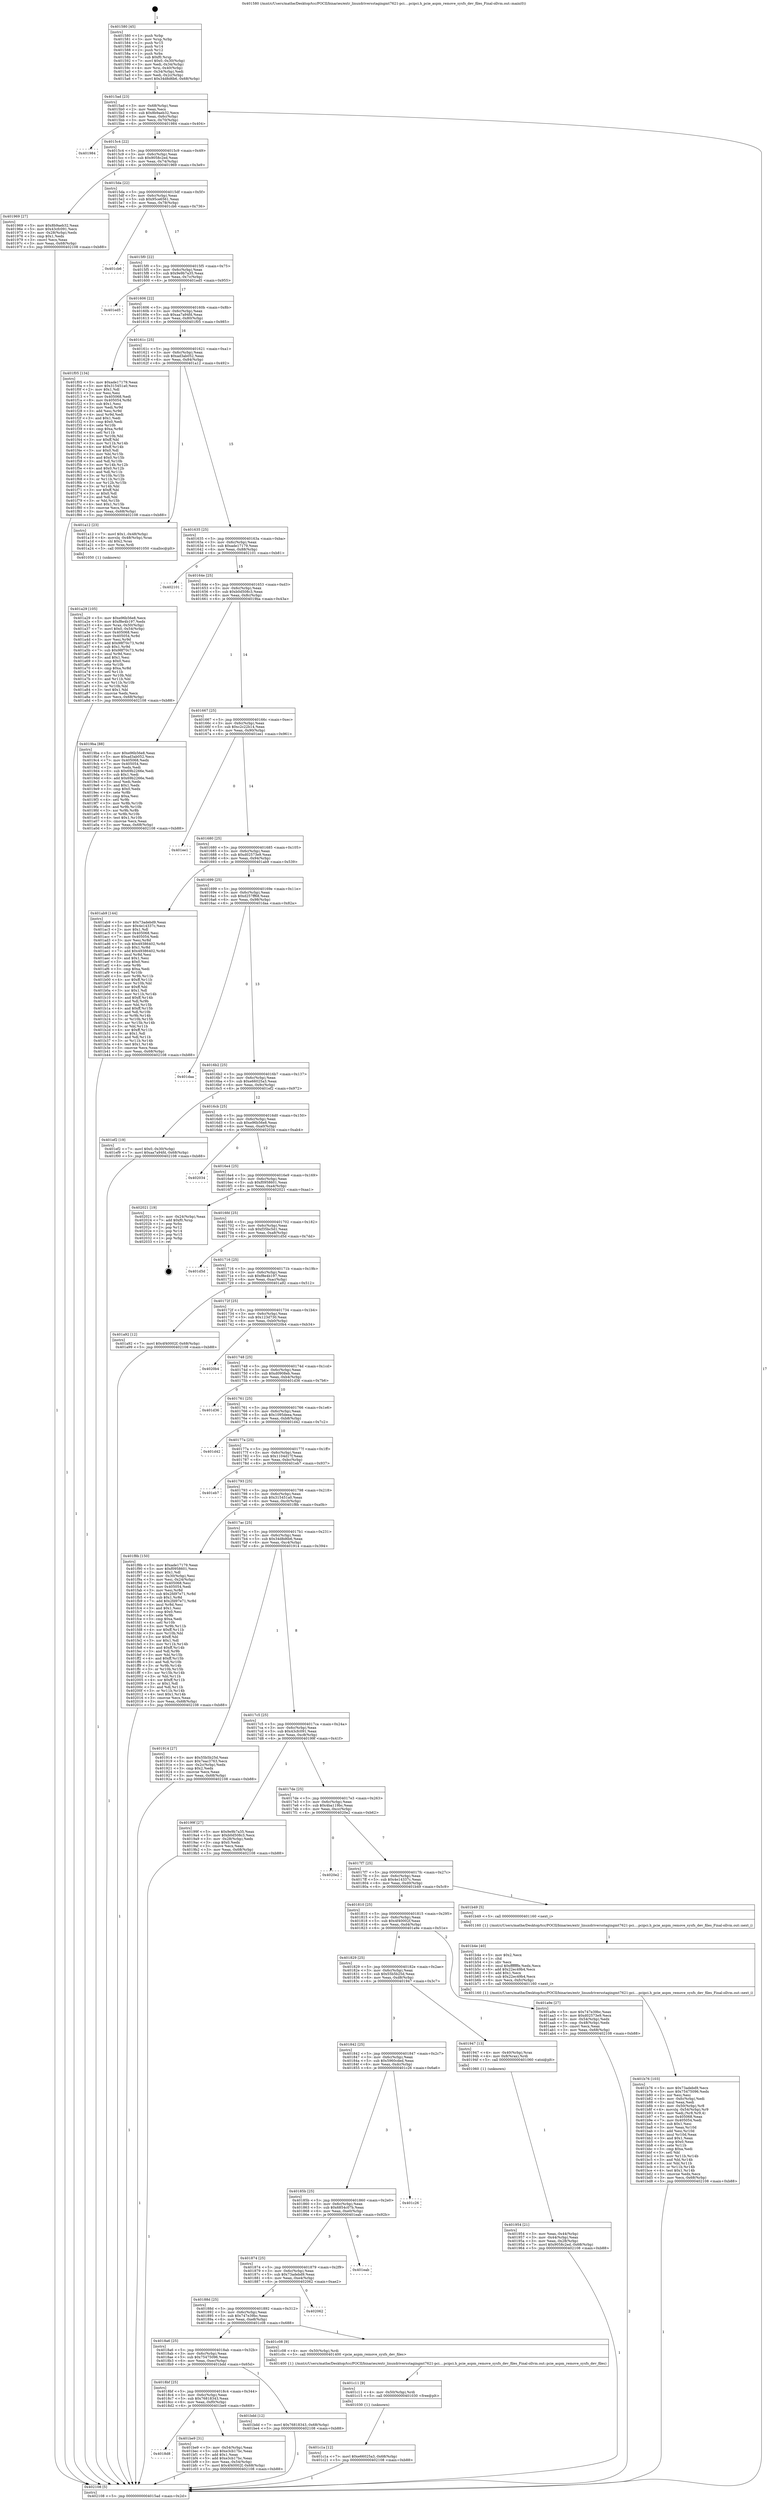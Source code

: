 digraph "0x401580" {
  label = "0x401580 (/mnt/c/Users/mathe/Desktop/tcc/POCII/binaries/extr_linuxdriversstagingmt7621-pci....pcipci.h_pcie_aspm_remove_sysfs_dev_files_Final-ollvm.out::main(0))"
  labelloc = "t"
  node[shape=record]

  Entry [label="",width=0.3,height=0.3,shape=circle,fillcolor=black,style=filled]
  "0x4015ad" [label="{
     0x4015ad [23]\l
     | [instrs]\l
     &nbsp;&nbsp;0x4015ad \<+3\>: mov -0x68(%rbp),%eax\l
     &nbsp;&nbsp;0x4015b0 \<+2\>: mov %eax,%ecx\l
     &nbsp;&nbsp;0x4015b2 \<+6\>: sub $0x8b9aeb32,%ecx\l
     &nbsp;&nbsp;0x4015b8 \<+3\>: mov %eax,-0x6c(%rbp)\l
     &nbsp;&nbsp;0x4015bb \<+3\>: mov %ecx,-0x70(%rbp)\l
     &nbsp;&nbsp;0x4015be \<+6\>: je 0000000000401984 \<main+0x404\>\l
  }"]
  "0x401984" [label="{
     0x401984\l
  }", style=dashed]
  "0x4015c4" [label="{
     0x4015c4 [22]\l
     | [instrs]\l
     &nbsp;&nbsp;0x4015c4 \<+5\>: jmp 00000000004015c9 \<main+0x49\>\l
     &nbsp;&nbsp;0x4015c9 \<+3\>: mov -0x6c(%rbp),%eax\l
     &nbsp;&nbsp;0x4015cc \<+5\>: sub $0x9058c2ed,%eax\l
     &nbsp;&nbsp;0x4015d1 \<+3\>: mov %eax,-0x74(%rbp)\l
     &nbsp;&nbsp;0x4015d4 \<+6\>: je 0000000000401969 \<main+0x3e9\>\l
  }"]
  Exit [label="",width=0.3,height=0.3,shape=circle,fillcolor=black,style=filled,peripheries=2]
  "0x401969" [label="{
     0x401969 [27]\l
     | [instrs]\l
     &nbsp;&nbsp;0x401969 \<+5\>: mov $0x8b9aeb32,%eax\l
     &nbsp;&nbsp;0x40196e \<+5\>: mov $0x43cfc091,%ecx\l
     &nbsp;&nbsp;0x401973 \<+3\>: mov -0x28(%rbp),%edx\l
     &nbsp;&nbsp;0x401976 \<+3\>: cmp $0x1,%edx\l
     &nbsp;&nbsp;0x401979 \<+3\>: cmovl %ecx,%eax\l
     &nbsp;&nbsp;0x40197c \<+3\>: mov %eax,-0x68(%rbp)\l
     &nbsp;&nbsp;0x40197f \<+5\>: jmp 0000000000402108 \<main+0xb88\>\l
  }"]
  "0x4015da" [label="{
     0x4015da [22]\l
     | [instrs]\l
     &nbsp;&nbsp;0x4015da \<+5\>: jmp 00000000004015df \<main+0x5f\>\l
     &nbsp;&nbsp;0x4015df \<+3\>: mov -0x6c(%rbp),%eax\l
     &nbsp;&nbsp;0x4015e2 \<+5\>: sub $0x95ce6561,%eax\l
     &nbsp;&nbsp;0x4015e7 \<+3\>: mov %eax,-0x78(%rbp)\l
     &nbsp;&nbsp;0x4015ea \<+6\>: je 0000000000401cb6 \<main+0x736\>\l
  }"]
  "0x401c1a" [label="{
     0x401c1a [12]\l
     | [instrs]\l
     &nbsp;&nbsp;0x401c1a \<+7\>: movl $0xe66025a3,-0x68(%rbp)\l
     &nbsp;&nbsp;0x401c21 \<+5\>: jmp 0000000000402108 \<main+0xb88\>\l
  }"]
  "0x401cb6" [label="{
     0x401cb6\l
  }", style=dashed]
  "0x4015f0" [label="{
     0x4015f0 [22]\l
     | [instrs]\l
     &nbsp;&nbsp;0x4015f0 \<+5\>: jmp 00000000004015f5 \<main+0x75\>\l
     &nbsp;&nbsp;0x4015f5 \<+3\>: mov -0x6c(%rbp),%eax\l
     &nbsp;&nbsp;0x4015f8 \<+5\>: sub $0x9e9b7a35,%eax\l
     &nbsp;&nbsp;0x4015fd \<+3\>: mov %eax,-0x7c(%rbp)\l
     &nbsp;&nbsp;0x401600 \<+6\>: je 0000000000401ed5 \<main+0x955\>\l
  }"]
  "0x401c11" [label="{
     0x401c11 [9]\l
     | [instrs]\l
     &nbsp;&nbsp;0x401c11 \<+4\>: mov -0x50(%rbp),%rdi\l
     &nbsp;&nbsp;0x401c15 \<+5\>: call 0000000000401030 \<free@plt\>\l
     | [calls]\l
     &nbsp;&nbsp;0x401030 \{1\} (unknown)\l
  }"]
  "0x401ed5" [label="{
     0x401ed5\l
  }", style=dashed]
  "0x401606" [label="{
     0x401606 [22]\l
     | [instrs]\l
     &nbsp;&nbsp;0x401606 \<+5\>: jmp 000000000040160b \<main+0x8b\>\l
     &nbsp;&nbsp;0x40160b \<+3\>: mov -0x6c(%rbp),%eax\l
     &nbsp;&nbsp;0x40160e \<+5\>: sub $0xaa7a94fd,%eax\l
     &nbsp;&nbsp;0x401613 \<+3\>: mov %eax,-0x80(%rbp)\l
     &nbsp;&nbsp;0x401616 \<+6\>: je 0000000000401f05 \<main+0x985\>\l
  }"]
  "0x4018d8" [label="{
     0x4018d8\l
  }", style=dashed]
  "0x401f05" [label="{
     0x401f05 [134]\l
     | [instrs]\l
     &nbsp;&nbsp;0x401f05 \<+5\>: mov $0xade17179,%eax\l
     &nbsp;&nbsp;0x401f0a \<+5\>: mov $0x315451a0,%ecx\l
     &nbsp;&nbsp;0x401f0f \<+2\>: mov $0x1,%dl\l
     &nbsp;&nbsp;0x401f11 \<+2\>: xor %esi,%esi\l
     &nbsp;&nbsp;0x401f13 \<+7\>: mov 0x405068,%edi\l
     &nbsp;&nbsp;0x401f1a \<+8\>: mov 0x405054,%r8d\l
     &nbsp;&nbsp;0x401f22 \<+3\>: sub $0x1,%esi\l
     &nbsp;&nbsp;0x401f25 \<+3\>: mov %edi,%r9d\l
     &nbsp;&nbsp;0x401f28 \<+3\>: add %esi,%r9d\l
     &nbsp;&nbsp;0x401f2b \<+4\>: imul %r9d,%edi\l
     &nbsp;&nbsp;0x401f2f \<+3\>: and $0x1,%edi\l
     &nbsp;&nbsp;0x401f32 \<+3\>: cmp $0x0,%edi\l
     &nbsp;&nbsp;0x401f35 \<+4\>: sete %r10b\l
     &nbsp;&nbsp;0x401f39 \<+4\>: cmp $0xa,%r8d\l
     &nbsp;&nbsp;0x401f3d \<+4\>: setl %r11b\l
     &nbsp;&nbsp;0x401f41 \<+3\>: mov %r10b,%bl\l
     &nbsp;&nbsp;0x401f44 \<+3\>: xor $0xff,%bl\l
     &nbsp;&nbsp;0x401f47 \<+3\>: mov %r11b,%r14b\l
     &nbsp;&nbsp;0x401f4a \<+4\>: xor $0xff,%r14b\l
     &nbsp;&nbsp;0x401f4e \<+3\>: xor $0x0,%dl\l
     &nbsp;&nbsp;0x401f51 \<+3\>: mov %bl,%r15b\l
     &nbsp;&nbsp;0x401f54 \<+4\>: and $0x0,%r15b\l
     &nbsp;&nbsp;0x401f58 \<+3\>: and %dl,%r10b\l
     &nbsp;&nbsp;0x401f5b \<+3\>: mov %r14b,%r12b\l
     &nbsp;&nbsp;0x401f5e \<+4\>: and $0x0,%r12b\l
     &nbsp;&nbsp;0x401f62 \<+3\>: and %dl,%r11b\l
     &nbsp;&nbsp;0x401f65 \<+3\>: or %r10b,%r15b\l
     &nbsp;&nbsp;0x401f68 \<+3\>: or %r11b,%r12b\l
     &nbsp;&nbsp;0x401f6b \<+3\>: xor %r12b,%r15b\l
     &nbsp;&nbsp;0x401f6e \<+3\>: or %r14b,%bl\l
     &nbsp;&nbsp;0x401f71 \<+3\>: xor $0xff,%bl\l
     &nbsp;&nbsp;0x401f74 \<+3\>: or $0x0,%dl\l
     &nbsp;&nbsp;0x401f77 \<+2\>: and %dl,%bl\l
     &nbsp;&nbsp;0x401f79 \<+3\>: or %bl,%r15b\l
     &nbsp;&nbsp;0x401f7c \<+4\>: test $0x1,%r15b\l
     &nbsp;&nbsp;0x401f80 \<+3\>: cmovne %ecx,%eax\l
     &nbsp;&nbsp;0x401f83 \<+3\>: mov %eax,-0x68(%rbp)\l
     &nbsp;&nbsp;0x401f86 \<+5\>: jmp 0000000000402108 \<main+0xb88\>\l
  }"]
  "0x40161c" [label="{
     0x40161c [25]\l
     | [instrs]\l
     &nbsp;&nbsp;0x40161c \<+5\>: jmp 0000000000401621 \<main+0xa1\>\l
     &nbsp;&nbsp;0x401621 \<+3\>: mov -0x6c(%rbp),%eax\l
     &nbsp;&nbsp;0x401624 \<+5\>: sub $0xad3ab052,%eax\l
     &nbsp;&nbsp;0x401629 \<+6\>: mov %eax,-0x84(%rbp)\l
     &nbsp;&nbsp;0x40162f \<+6\>: je 0000000000401a12 \<main+0x492\>\l
  }"]
  "0x401be9" [label="{
     0x401be9 [31]\l
     | [instrs]\l
     &nbsp;&nbsp;0x401be9 \<+3\>: mov -0x54(%rbp),%eax\l
     &nbsp;&nbsp;0x401bec \<+5\>: sub $0xe3cb17bc,%eax\l
     &nbsp;&nbsp;0x401bf1 \<+3\>: add $0x1,%eax\l
     &nbsp;&nbsp;0x401bf4 \<+5\>: add $0xe3cb17bc,%eax\l
     &nbsp;&nbsp;0x401bf9 \<+3\>: mov %eax,-0x54(%rbp)\l
     &nbsp;&nbsp;0x401bfc \<+7\>: movl $0x4f40002f,-0x68(%rbp)\l
     &nbsp;&nbsp;0x401c03 \<+5\>: jmp 0000000000402108 \<main+0xb88\>\l
  }"]
  "0x401a12" [label="{
     0x401a12 [23]\l
     | [instrs]\l
     &nbsp;&nbsp;0x401a12 \<+7\>: movl $0x1,-0x48(%rbp)\l
     &nbsp;&nbsp;0x401a19 \<+4\>: movslq -0x48(%rbp),%rax\l
     &nbsp;&nbsp;0x401a1d \<+4\>: shl $0x2,%rax\l
     &nbsp;&nbsp;0x401a21 \<+3\>: mov %rax,%rdi\l
     &nbsp;&nbsp;0x401a24 \<+5\>: call 0000000000401050 \<malloc@plt\>\l
     | [calls]\l
     &nbsp;&nbsp;0x401050 \{1\} (unknown)\l
  }"]
  "0x401635" [label="{
     0x401635 [25]\l
     | [instrs]\l
     &nbsp;&nbsp;0x401635 \<+5\>: jmp 000000000040163a \<main+0xba\>\l
     &nbsp;&nbsp;0x40163a \<+3\>: mov -0x6c(%rbp),%eax\l
     &nbsp;&nbsp;0x40163d \<+5\>: sub $0xade17179,%eax\l
     &nbsp;&nbsp;0x401642 \<+6\>: mov %eax,-0x88(%rbp)\l
     &nbsp;&nbsp;0x401648 \<+6\>: je 0000000000402101 \<main+0xb81\>\l
  }"]
  "0x4018bf" [label="{
     0x4018bf [25]\l
     | [instrs]\l
     &nbsp;&nbsp;0x4018bf \<+5\>: jmp 00000000004018c4 \<main+0x344\>\l
     &nbsp;&nbsp;0x4018c4 \<+3\>: mov -0x6c(%rbp),%eax\l
     &nbsp;&nbsp;0x4018c7 \<+5\>: sub $0x76818343,%eax\l
     &nbsp;&nbsp;0x4018cc \<+6\>: mov %eax,-0xf0(%rbp)\l
     &nbsp;&nbsp;0x4018d2 \<+6\>: je 0000000000401be9 \<main+0x669\>\l
  }"]
  "0x402101" [label="{
     0x402101\l
  }", style=dashed]
  "0x40164e" [label="{
     0x40164e [25]\l
     | [instrs]\l
     &nbsp;&nbsp;0x40164e \<+5\>: jmp 0000000000401653 \<main+0xd3\>\l
     &nbsp;&nbsp;0x401653 \<+3\>: mov -0x6c(%rbp),%eax\l
     &nbsp;&nbsp;0x401656 \<+5\>: sub $0xb0d508c3,%eax\l
     &nbsp;&nbsp;0x40165b \<+6\>: mov %eax,-0x8c(%rbp)\l
     &nbsp;&nbsp;0x401661 \<+6\>: je 00000000004019ba \<main+0x43a\>\l
  }"]
  "0x401bdd" [label="{
     0x401bdd [12]\l
     | [instrs]\l
     &nbsp;&nbsp;0x401bdd \<+7\>: movl $0x76818343,-0x68(%rbp)\l
     &nbsp;&nbsp;0x401be4 \<+5\>: jmp 0000000000402108 \<main+0xb88\>\l
  }"]
  "0x4019ba" [label="{
     0x4019ba [88]\l
     | [instrs]\l
     &nbsp;&nbsp;0x4019ba \<+5\>: mov $0xe96b56e8,%eax\l
     &nbsp;&nbsp;0x4019bf \<+5\>: mov $0xad3ab052,%ecx\l
     &nbsp;&nbsp;0x4019c4 \<+7\>: mov 0x405068,%edx\l
     &nbsp;&nbsp;0x4019cb \<+7\>: mov 0x405054,%esi\l
     &nbsp;&nbsp;0x4019d2 \<+2\>: mov %edx,%edi\l
     &nbsp;&nbsp;0x4019d4 \<+6\>: sub $0x69b2266e,%edi\l
     &nbsp;&nbsp;0x4019da \<+3\>: sub $0x1,%edi\l
     &nbsp;&nbsp;0x4019dd \<+6\>: add $0x69b2266e,%edi\l
     &nbsp;&nbsp;0x4019e3 \<+3\>: imul %edi,%edx\l
     &nbsp;&nbsp;0x4019e6 \<+3\>: and $0x1,%edx\l
     &nbsp;&nbsp;0x4019e9 \<+3\>: cmp $0x0,%edx\l
     &nbsp;&nbsp;0x4019ec \<+4\>: sete %r8b\l
     &nbsp;&nbsp;0x4019f0 \<+3\>: cmp $0xa,%esi\l
     &nbsp;&nbsp;0x4019f3 \<+4\>: setl %r9b\l
     &nbsp;&nbsp;0x4019f7 \<+3\>: mov %r8b,%r10b\l
     &nbsp;&nbsp;0x4019fa \<+3\>: and %r9b,%r10b\l
     &nbsp;&nbsp;0x4019fd \<+3\>: xor %r9b,%r8b\l
     &nbsp;&nbsp;0x401a00 \<+3\>: or %r8b,%r10b\l
     &nbsp;&nbsp;0x401a03 \<+4\>: test $0x1,%r10b\l
     &nbsp;&nbsp;0x401a07 \<+3\>: cmovne %ecx,%eax\l
     &nbsp;&nbsp;0x401a0a \<+3\>: mov %eax,-0x68(%rbp)\l
     &nbsp;&nbsp;0x401a0d \<+5\>: jmp 0000000000402108 \<main+0xb88\>\l
  }"]
  "0x401667" [label="{
     0x401667 [25]\l
     | [instrs]\l
     &nbsp;&nbsp;0x401667 \<+5\>: jmp 000000000040166c \<main+0xec\>\l
     &nbsp;&nbsp;0x40166c \<+3\>: mov -0x6c(%rbp),%eax\l
     &nbsp;&nbsp;0x40166f \<+5\>: sub $0xc2c22b14,%eax\l
     &nbsp;&nbsp;0x401674 \<+6\>: mov %eax,-0x90(%rbp)\l
     &nbsp;&nbsp;0x40167a \<+6\>: je 0000000000401ee1 \<main+0x961\>\l
  }"]
  "0x4018a6" [label="{
     0x4018a6 [25]\l
     | [instrs]\l
     &nbsp;&nbsp;0x4018a6 \<+5\>: jmp 00000000004018ab \<main+0x32b\>\l
     &nbsp;&nbsp;0x4018ab \<+3\>: mov -0x6c(%rbp),%eax\l
     &nbsp;&nbsp;0x4018ae \<+5\>: sub $0x75475096,%eax\l
     &nbsp;&nbsp;0x4018b3 \<+6\>: mov %eax,-0xec(%rbp)\l
     &nbsp;&nbsp;0x4018b9 \<+6\>: je 0000000000401bdd \<main+0x65d\>\l
  }"]
  "0x401ee1" [label="{
     0x401ee1\l
  }", style=dashed]
  "0x401680" [label="{
     0x401680 [25]\l
     | [instrs]\l
     &nbsp;&nbsp;0x401680 \<+5\>: jmp 0000000000401685 \<main+0x105\>\l
     &nbsp;&nbsp;0x401685 \<+3\>: mov -0x6c(%rbp),%eax\l
     &nbsp;&nbsp;0x401688 \<+5\>: sub $0xd02573e9,%eax\l
     &nbsp;&nbsp;0x40168d \<+6\>: mov %eax,-0x94(%rbp)\l
     &nbsp;&nbsp;0x401693 \<+6\>: je 0000000000401ab9 \<main+0x539\>\l
  }"]
  "0x401c08" [label="{
     0x401c08 [9]\l
     | [instrs]\l
     &nbsp;&nbsp;0x401c08 \<+4\>: mov -0x50(%rbp),%rdi\l
     &nbsp;&nbsp;0x401c0c \<+5\>: call 0000000000401400 \<pcie_aspm_remove_sysfs_dev_files\>\l
     | [calls]\l
     &nbsp;&nbsp;0x401400 \{1\} (/mnt/c/Users/mathe/Desktop/tcc/POCII/binaries/extr_linuxdriversstagingmt7621-pci....pcipci.h_pcie_aspm_remove_sysfs_dev_files_Final-ollvm.out::pcie_aspm_remove_sysfs_dev_files)\l
  }"]
  "0x401ab9" [label="{
     0x401ab9 [144]\l
     | [instrs]\l
     &nbsp;&nbsp;0x401ab9 \<+5\>: mov $0x73adebd9,%eax\l
     &nbsp;&nbsp;0x401abe \<+5\>: mov $0x4e14337c,%ecx\l
     &nbsp;&nbsp;0x401ac3 \<+2\>: mov $0x1,%dl\l
     &nbsp;&nbsp;0x401ac5 \<+7\>: mov 0x405068,%esi\l
     &nbsp;&nbsp;0x401acc \<+7\>: mov 0x405054,%edi\l
     &nbsp;&nbsp;0x401ad3 \<+3\>: mov %esi,%r8d\l
     &nbsp;&nbsp;0x401ad6 \<+7\>: sub $0x49386402,%r8d\l
     &nbsp;&nbsp;0x401add \<+4\>: sub $0x1,%r8d\l
     &nbsp;&nbsp;0x401ae1 \<+7\>: add $0x49386402,%r8d\l
     &nbsp;&nbsp;0x401ae8 \<+4\>: imul %r8d,%esi\l
     &nbsp;&nbsp;0x401aec \<+3\>: and $0x1,%esi\l
     &nbsp;&nbsp;0x401aef \<+3\>: cmp $0x0,%esi\l
     &nbsp;&nbsp;0x401af2 \<+4\>: sete %r9b\l
     &nbsp;&nbsp;0x401af6 \<+3\>: cmp $0xa,%edi\l
     &nbsp;&nbsp;0x401af9 \<+4\>: setl %r10b\l
     &nbsp;&nbsp;0x401afd \<+3\>: mov %r9b,%r11b\l
     &nbsp;&nbsp;0x401b00 \<+4\>: xor $0xff,%r11b\l
     &nbsp;&nbsp;0x401b04 \<+3\>: mov %r10b,%bl\l
     &nbsp;&nbsp;0x401b07 \<+3\>: xor $0xff,%bl\l
     &nbsp;&nbsp;0x401b0a \<+3\>: xor $0x1,%dl\l
     &nbsp;&nbsp;0x401b0d \<+3\>: mov %r11b,%r14b\l
     &nbsp;&nbsp;0x401b10 \<+4\>: and $0xff,%r14b\l
     &nbsp;&nbsp;0x401b14 \<+3\>: and %dl,%r9b\l
     &nbsp;&nbsp;0x401b17 \<+3\>: mov %bl,%r15b\l
     &nbsp;&nbsp;0x401b1a \<+4\>: and $0xff,%r15b\l
     &nbsp;&nbsp;0x401b1e \<+3\>: and %dl,%r10b\l
     &nbsp;&nbsp;0x401b21 \<+3\>: or %r9b,%r14b\l
     &nbsp;&nbsp;0x401b24 \<+3\>: or %r10b,%r15b\l
     &nbsp;&nbsp;0x401b27 \<+3\>: xor %r15b,%r14b\l
     &nbsp;&nbsp;0x401b2a \<+3\>: or %bl,%r11b\l
     &nbsp;&nbsp;0x401b2d \<+4\>: xor $0xff,%r11b\l
     &nbsp;&nbsp;0x401b31 \<+3\>: or $0x1,%dl\l
     &nbsp;&nbsp;0x401b34 \<+3\>: and %dl,%r11b\l
     &nbsp;&nbsp;0x401b37 \<+3\>: or %r11b,%r14b\l
     &nbsp;&nbsp;0x401b3a \<+4\>: test $0x1,%r14b\l
     &nbsp;&nbsp;0x401b3e \<+3\>: cmovne %ecx,%eax\l
     &nbsp;&nbsp;0x401b41 \<+3\>: mov %eax,-0x68(%rbp)\l
     &nbsp;&nbsp;0x401b44 \<+5\>: jmp 0000000000402108 \<main+0xb88\>\l
  }"]
  "0x401699" [label="{
     0x401699 [25]\l
     | [instrs]\l
     &nbsp;&nbsp;0x401699 \<+5\>: jmp 000000000040169e \<main+0x11e\>\l
     &nbsp;&nbsp;0x40169e \<+3\>: mov -0x6c(%rbp),%eax\l
     &nbsp;&nbsp;0x4016a1 \<+5\>: sub $0xd257ff68,%eax\l
     &nbsp;&nbsp;0x4016a6 \<+6\>: mov %eax,-0x98(%rbp)\l
     &nbsp;&nbsp;0x4016ac \<+6\>: je 0000000000401daa \<main+0x82a\>\l
  }"]
  "0x40188d" [label="{
     0x40188d [25]\l
     | [instrs]\l
     &nbsp;&nbsp;0x40188d \<+5\>: jmp 0000000000401892 \<main+0x312\>\l
     &nbsp;&nbsp;0x401892 \<+3\>: mov -0x6c(%rbp),%eax\l
     &nbsp;&nbsp;0x401895 \<+5\>: sub $0x747e39bc,%eax\l
     &nbsp;&nbsp;0x40189a \<+6\>: mov %eax,-0xe8(%rbp)\l
     &nbsp;&nbsp;0x4018a0 \<+6\>: je 0000000000401c08 \<main+0x688\>\l
  }"]
  "0x401daa" [label="{
     0x401daa\l
  }", style=dashed]
  "0x4016b2" [label="{
     0x4016b2 [25]\l
     | [instrs]\l
     &nbsp;&nbsp;0x4016b2 \<+5\>: jmp 00000000004016b7 \<main+0x137\>\l
     &nbsp;&nbsp;0x4016b7 \<+3\>: mov -0x6c(%rbp),%eax\l
     &nbsp;&nbsp;0x4016ba \<+5\>: sub $0xe66025a3,%eax\l
     &nbsp;&nbsp;0x4016bf \<+6\>: mov %eax,-0x9c(%rbp)\l
     &nbsp;&nbsp;0x4016c5 \<+6\>: je 0000000000401ef2 \<main+0x972\>\l
  }"]
  "0x402062" [label="{
     0x402062\l
  }", style=dashed]
  "0x401ef2" [label="{
     0x401ef2 [19]\l
     | [instrs]\l
     &nbsp;&nbsp;0x401ef2 \<+7\>: movl $0x0,-0x30(%rbp)\l
     &nbsp;&nbsp;0x401ef9 \<+7\>: movl $0xaa7a94fd,-0x68(%rbp)\l
     &nbsp;&nbsp;0x401f00 \<+5\>: jmp 0000000000402108 \<main+0xb88\>\l
  }"]
  "0x4016cb" [label="{
     0x4016cb [25]\l
     | [instrs]\l
     &nbsp;&nbsp;0x4016cb \<+5\>: jmp 00000000004016d0 \<main+0x150\>\l
     &nbsp;&nbsp;0x4016d0 \<+3\>: mov -0x6c(%rbp),%eax\l
     &nbsp;&nbsp;0x4016d3 \<+5\>: sub $0xe96b56e8,%eax\l
     &nbsp;&nbsp;0x4016d8 \<+6\>: mov %eax,-0xa0(%rbp)\l
     &nbsp;&nbsp;0x4016de \<+6\>: je 0000000000402034 \<main+0xab4\>\l
  }"]
  "0x401874" [label="{
     0x401874 [25]\l
     | [instrs]\l
     &nbsp;&nbsp;0x401874 \<+5\>: jmp 0000000000401879 \<main+0x2f9\>\l
     &nbsp;&nbsp;0x401879 \<+3\>: mov -0x6c(%rbp),%eax\l
     &nbsp;&nbsp;0x40187c \<+5\>: sub $0x73adebd9,%eax\l
     &nbsp;&nbsp;0x401881 \<+6\>: mov %eax,-0xe4(%rbp)\l
     &nbsp;&nbsp;0x401887 \<+6\>: je 0000000000402062 \<main+0xae2\>\l
  }"]
  "0x402034" [label="{
     0x402034\l
  }", style=dashed]
  "0x4016e4" [label="{
     0x4016e4 [25]\l
     | [instrs]\l
     &nbsp;&nbsp;0x4016e4 \<+5\>: jmp 00000000004016e9 \<main+0x169\>\l
     &nbsp;&nbsp;0x4016e9 \<+3\>: mov -0x6c(%rbp),%eax\l
     &nbsp;&nbsp;0x4016ec \<+5\>: sub $0xf0958601,%eax\l
     &nbsp;&nbsp;0x4016f1 \<+6\>: mov %eax,-0xa4(%rbp)\l
     &nbsp;&nbsp;0x4016f7 \<+6\>: je 0000000000402021 \<main+0xaa1\>\l
  }"]
  "0x401eab" [label="{
     0x401eab\l
  }", style=dashed]
  "0x402021" [label="{
     0x402021 [19]\l
     | [instrs]\l
     &nbsp;&nbsp;0x402021 \<+3\>: mov -0x24(%rbp),%eax\l
     &nbsp;&nbsp;0x402024 \<+7\>: add $0xf0,%rsp\l
     &nbsp;&nbsp;0x40202b \<+1\>: pop %rbx\l
     &nbsp;&nbsp;0x40202c \<+2\>: pop %r12\l
     &nbsp;&nbsp;0x40202e \<+2\>: pop %r14\l
     &nbsp;&nbsp;0x402030 \<+2\>: pop %r15\l
     &nbsp;&nbsp;0x402032 \<+1\>: pop %rbp\l
     &nbsp;&nbsp;0x402033 \<+1\>: ret\l
  }"]
  "0x4016fd" [label="{
     0x4016fd [25]\l
     | [instrs]\l
     &nbsp;&nbsp;0x4016fd \<+5\>: jmp 0000000000401702 \<main+0x182\>\l
     &nbsp;&nbsp;0x401702 \<+3\>: mov -0x6c(%rbp),%eax\l
     &nbsp;&nbsp;0x401705 \<+5\>: sub $0xf35bc5d1,%eax\l
     &nbsp;&nbsp;0x40170a \<+6\>: mov %eax,-0xa8(%rbp)\l
     &nbsp;&nbsp;0x401710 \<+6\>: je 0000000000401d5d \<main+0x7dd\>\l
  }"]
  "0x40185b" [label="{
     0x40185b [25]\l
     | [instrs]\l
     &nbsp;&nbsp;0x40185b \<+5\>: jmp 0000000000401860 \<main+0x2e0\>\l
     &nbsp;&nbsp;0x401860 \<+3\>: mov -0x6c(%rbp),%eax\l
     &nbsp;&nbsp;0x401863 \<+5\>: sub $0x6854c07b,%eax\l
     &nbsp;&nbsp;0x401868 \<+6\>: mov %eax,-0xe0(%rbp)\l
     &nbsp;&nbsp;0x40186e \<+6\>: je 0000000000401eab \<main+0x92b\>\l
  }"]
  "0x401d5d" [label="{
     0x401d5d\l
  }", style=dashed]
  "0x401716" [label="{
     0x401716 [25]\l
     | [instrs]\l
     &nbsp;&nbsp;0x401716 \<+5\>: jmp 000000000040171b \<main+0x19b\>\l
     &nbsp;&nbsp;0x40171b \<+3\>: mov -0x6c(%rbp),%eax\l
     &nbsp;&nbsp;0x40171e \<+5\>: sub $0xf8e4b197,%eax\l
     &nbsp;&nbsp;0x401723 \<+6\>: mov %eax,-0xac(%rbp)\l
     &nbsp;&nbsp;0x401729 \<+6\>: je 0000000000401a92 \<main+0x512\>\l
  }"]
  "0x401c26" [label="{
     0x401c26\l
  }", style=dashed]
  "0x401a92" [label="{
     0x401a92 [12]\l
     | [instrs]\l
     &nbsp;&nbsp;0x401a92 \<+7\>: movl $0x4f40002f,-0x68(%rbp)\l
     &nbsp;&nbsp;0x401a99 \<+5\>: jmp 0000000000402108 \<main+0xb88\>\l
  }"]
  "0x40172f" [label="{
     0x40172f [25]\l
     | [instrs]\l
     &nbsp;&nbsp;0x40172f \<+5\>: jmp 0000000000401734 \<main+0x1b4\>\l
     &nbsp;&nbsp;0x401734 \<+3\>: mov -0x6c(%rbp),%eax\l
     &nbsp;&nbsp;0x401737 \<+5\>: sub $0x123d730,%eax\l
     &nbsp;&nbsp;0x40173c \<+6\>: mov %eax,-0xb0(%rbp)\l
     &nbsp;&nbsp;0x401742 \<+6\>: je 00000000004020b4 \<main+0xb34\>\l
  }"]
  "0x401b76" [label="{
     0x401b76 [103]\l
     | [instrs]\l
     &nbsp;&nbsp;0x401b76 \<+5\>: mov $0x73adebd9,%ecx\l
     &nbsp;&nbsp;0x401b7b \<+5\>: mov $0x75475096,%edx\l
     &nbsp;&nbsp;0x401b80 \<+2\>: xor %esi,%esi\l
     &nbsp;&nbsp;0x401b82 \<+6\>: mov -0xfc(%rbp),%edi\l
     &nbsp;&nbsp;0x401b88 \<+3\>: imul %eax,%edi\l
     &nbsp;&nbsp;0x401b8b \<+4\>: mov -0x50(%rbp),%r8\l
     &nbsp;&nbsp;0x401b8f \<+4\>: movslq -0x54(%rbp),%r9\l
     &nbsp;&nbsp;0x401b93 \<+4\>: mov %edi,(%r8,%r9,4)\l
     &nbsp;&nbsp;0x401b97 \<+7\>: mov 0x405068,%eax\l
     &nbsp;&nbsp;0x401b9e \<+7\>: mov 0x405054,%edi\l
     &nbsp;&nbsp;0x401ba5 \<+3\>: sub $0x1,%esi\l
     &nbsp;&nbsp;0x401ba8 \<+3\>: mov %eax,%r10d\l
     &nbsp;&nbsp;0x401bab \<+3\>: add %esi,%r10d\l
     &nbsp;&nbsp;0x401bae \<+4\>: imul %r10d,%eax\l
     &nbsp;&nbsp;0x401bb2 \<+3\>: and $0x1,%eax\l
     &nbsp;&nbsp;0x401bb5 \<+3\>: cmp $0x0,%eax\l
     &nbsp;&nbsp;0x401bb8 \<+4\>: sete %r11b\l
     &nbsp;&nbsp;0x401bbc \<+3\>: cmp $0xa,%edi\l
     &nbsp;&nbsp;0x401bbf \<+3\>: setl %bl\l
     &nbsp;&nbsp;0x401bc2 \<+3\>: mov %r11b,%r14b\l
     &nbsp;&nbsp;0x401bc5 \<+3\>: and %bl,%r14b\l
     &nbsp;&nbsp;0x401bc8 \<+3\>: xor %bl,%r11b\l
     &nbsp;&nbsp;0x401bcb \<+3\>: or %r11b,%r14b\l
     &nbsp;&nbsp;0x401bce \<+4\>: test $0x1,%r14b\l
     &nbsp;&nbsp;0x401bd2 \<+3\>: cmovne %edx,%ecx\l
     &nbsp;&nbsp;0x401bd5 \<+3\>: mov %ecx,-0x68(%rbp)\l
     &nbsp;&nbsp;0x401bd8 \<+5\>: jmp 0000000000402108 \<main+0xb88\>\l
  }"]
  "0x4020b4" [label="{
     0x4020b4\l
  }", style=dashed]
  "0x401748" [label="{
     0x401748 [25]\l
     | [instrs]\l
     &nbsp;&nbsp;0x401748 \<+5\>: jmp 000000000040174d \<main+0x1cd\>\l
     &nbsp;&nbsp;0x40174d \<+3\>: mov -0x6c(%rbp),%eax\l
     &nbsp;&nbsp;0x401750 \<+5\>: sub $0xd0908eb,%eax\l
     &nbsp;&nbsp;0x401755 \<+6\>: mov %eax,-0xb4(%rbp)\l
     &nbsp;&nbsp;0x40175b \<+6\>: je 0000000000401d36 \<main+0x7b6\>\l
  }"]
  "0x401b4e" [label="{
     0x401b4e [40]\l
     | [instrs]\l
     &nbsp;&nbsp;0x401b4e \<+5\>: mov $0x2,%ecx\l
     &nbsp;&nbsp;0x401b53 \<+1\>: cltd\l
     &nbsp;&nbsp;0x401b54 \<+2\>: idiv %ecx\l
     &nbsp;&nbsp;0x401b56 \<+6\>: imul $0xfffffffe,%edx,%ecx\l
     &nbsp;&nbsp;0x401b5c \<+6\>: add $0x22ec49b4,%ecx\l
     &nbsp;&nbsp;0x401b62 \<+3\>: add $0x1,%ecx\l
     &nbsp;&nbsp;0x401b65 \<+6\>: sub $0x22ec49b4,%ecx\l
     &nbsp;&nbsp;0x401b6b \<+6\>: mov %ecx,-0xfc(%rbp)\l
     &nbsp;&nbsp;0x401b71 \<+5\>: call 0000000000401160 \<next_i\>\l
     | [calls]\l
     &nbsp;&nbsp;0x401160 \{1\} (/mnt/c/Users/mathe/Desktop/tcc/POCII/binaries/extr_linuxdriversstagingmt7621-pci....pcipci.h_pcie_aspm_remove_sysfs_dev_files_Final-ollvm.out::next_i)\l
  }"]
  "0x401d36" [label="{
     0x401d36\l
  }", style=dashed]
  "0x401761" [label="{
     0x401761 [25]\l
     | [instrs]\l
     &nbsp;&nbsp;0x401761 \<+5\>: jmp 0000000000401766 \<main+0x1e6\>\l
     &nbsp;&nbsp;0x401766 \<+3\>: mov -0x6c(%rbp),%eax\l
     &nbsp;&nbsp;0x401769 \<+5\>: sub $0x1095deea,%eax\l
     &nbsp;&nbsp;0x40176e \<+6\>: mov %eax,-0xb8(%rbp)\l
     &nbsp;&nbsp;0x401774 \<+6\>: je 0000000000401d42 \<main+0x7c2\>\l
  }"]
  "0x401a29" [label="{
     0x401a29 [105]\l
     | [instrs]\l
     &nbsp;&nbsp;0x401a29 \<+5\>: mov $0xe96b56e8,%ecx\l
     &nbsp;&nbsp;0x401a2e \<+5\>: mov $0xf8e4b197,%edx\l
     &nbsp;&nbsp;0x401a33 \<+4\>: mov %rax,-0x50(%rbp)\l
     &nbsp;&nbsp;0x401a37 \<+7\>: movl $0x0,-0x54(%rbp)\l
     &nbsp;&nbsp;0x401a3e \<+7\>: mov 0x405068,%esi\l
     &nbsp;&nbsp;0x401a45 \<+8\>: mov 0x405054,%r8d\l
     &nbsp;&nbsp;0x401a4d \<+3\>: mov %esi,%r9d\l
     &nbsp;&nbsp;0x401a50 \<+7\>: add $0x98f70c73,%r9d\l
     &nbsp;&nbsp;0x401a57 \<+4\>: sub $0x1,%r9d\l
     &nbsp;&nbsp;0x401a5b \<+7\>: sub $0x98f70c73,%r9d\l
     &nbsp;&nbsp;0x401a62 \<+4\>: imul %r9d,%esi\l
     &nbsp;&nbsp;0x401a66 \<+3\>: and $0x1,%esi\l
     &nbsp;&nbsp;0x401a69 \<+3\>: cmp $0x0,%esi\l
     &nbsp;&nbsp;0x401a6c \<+4\>: sete %r10b\l
     &nbsp;&nbsp;0x401a70 \<+4\>: cmp $0xa,%r8d\l
     &nbsp;&nbsp;0x401a74 \<+4\>: setl %r11b\l
     &nbsp;&nbsp;0x401a78 \<+3\>: mov %r10b,%bl\l
     &nbsp;&nbsp;0x401a7b \<+3\>: and %r11b,%bl\l
     &nbsp;&nbsp;0x401a7e \<+3\>: xor %r11b,%r10b\l
     &nbsp;&nbsp;0x401a81 \<+3\>: or %r10b,%bl\l
     &nbsp;&nbsp;0x401a84 \<+3\>: test $0x1,%bl\l
     &nbsp;&nbsp;0x401a87 \<+3\>: cmovne %edx,%ecx\l
     &nbsp;&nbsp;0x401a8a \<+3\>: mov %ecx,-0x68(%rbp)\l
     &nbsp;&nbsp;0x401a8d \<+5\>: jmp 0000000000402108 \<main+0xb88\>\l
  }"]
  "0x401d42" [label="{
     0x401d42\l
  }", style=dashed]
  "0x40177a" [label="{
     0x40177a [25]\l
     | [instrs]\l
     &nbsp;&nbsp;0x40177a \<+5\>: jmp 000000000040177f \<main+0x1ff\>\l
     &nbsp;&nbsp;0x40177f \<+3\>: mov -0x6c(%rbp),%eax\l
     &nbsp;&nbsp;0x401782 \<+5\>: sub $0x1104d17f,%eax\l
     &nbsp;&nbsp;0x401787 \<+6\>: mov %eax,-0xbc(%rbp)\l
     &nbsp;&nbsp;0x40178d \<+6\>: je 0000000000401eb7 \<main+0x937\>\l
  }"]
  "0x401954" [label="{
     0x401954 [21]\l
     | [instrs]\l
     &nbsp;&nbsp;0x401954 \<+3\>: mov %eax,-0x44(%rbp)\l
     &nbsp;&nbsp;0x401957 \<+3\>: mov -0x44(%rbp),%eax\l
     &nbsp;&nbsp;0x40195a \<+3\>: mov %eax,-0x28(%rbp)\l
     &nbsp;&nbsp;0x40195d \<+7\>: movl $0x9058c2ed,-0x68(%rbp)\l
     &nbsp;&nbsp;0x401964 \<+5\>: jmp 0000000000402108 \<main+0xb88\>\l
  }"]
  "0x401eb7" [label="{
     0x401eb7\l
  }", style=dashed]
  "0x401793" [label="{
     0x401793 [25]\l
     | [instrs]\l
     &nbsp;&nbsp;0x401793 \<+5\>: jmp 0000000000401798 \<main+0x218\>\l
     &nbsp;&nbsp;0x401798 \<+3\>: mov -0x6c(%rbp),%eax\l
     &nbsp;&nbsp;0x40179b \<+5\>: sub $0x315451a0,%eax\l
     &nbsp;&nbsp;0x4017a0 \<+6\>: mov %eax,-0xc0(%rbp)\l
     &nbsp;&nbsp;0x4017a6 \<+6\>: je 0000000000401f8b \<main+0xa0b\>\l
  }"]
  "0x401842" [label="{
     0x401842 [25]\l
     | [instrs]\l
     &nbsp;&nbsp;0x401842 \<+5\>: jmp 0000000000401847 \<main+0x2c7\>\l
     &nbsp;&nbsp;0x401847 \<+3\>: mov -0x6c(%rbp),%eax\l
     &nbsp;&nbsp;0x40184a \<+5\>: sub $0x5960cded,%eax\l
     &nbsp;&nbsp;0x40184f \<+6\>: mov %eax,-0xdc(%rbp)\l
     &nbsp;&nbsp;0x401855 \<+6\>: je 0000000000401c26 \<main+0x6a6\>\l
  }"]
  "0x401f8b" [label="{
     0x401f8b [150]\l
     | [instrs]\l
     &nbsp;&nbsp;0x401f8b \<+5\>: mov $0xade17179,%eax\l
     &nbsp;&nbsp;0x401f90 \<+5\>: mov $0xf0958601,%ecx\l
     &nbsp;&nbsp;0x401f95 \<+2\>: mov $0x1,%dl\l
     &nbsp;&nbsp;0x401f97 \<+3\>: mov -0x30(%rbp),%esi\l
     &nbsp;&nbsp;0x401f9a \<+3\>: mov %esi,-0x24(%rbp)\l
     &nbsp;&nbsp;0x401f9d \<+7\>: mov 0x405068,%esi\l
     &nbsp;&nbsp;0x401fa4 \<+7\>: mov 0x405054,%edi\l
     &nbsp;&nbsp;0x401fab \<+3\>: mov %esi,%r8d\l
     &nbsp;&nbsp;0x401fae \<+7\>: sub $0x2fd97e71,%r8d\l
     &nbsp;&nbsp;0x401fb5 \<+4\>: sub $0x1,%r8d\l
     &nbsp;&nbsp;0x401fb9 \<+7\>: add $0x2fd97e71,%r8d\l
     &nbsp;&nbsp;0x401fc0 \<+4\>: imul %r8d,%esi\l
     &nbsp;&nbsp;0x401fc4 \<+3\>: and $0x1,%esi\l
     &nbsp;&nbsp;0x401fc7 \<+3\>: cmp $0x0,%esi\l
     &nbsp;&nbsp;0x401fca \<+4\>: sete %r9b\l
     &nbsp;&nbsp;0x401fce \<+3\>: cmp $0xa,%edi\l
     &nbsp;&nbsp;0x401fd1 \<+4\>: setl %r10b\l
     &nbsp;&nbsp;0x401fd5 \<+3\>: mov %r9b,%r11b\l
     &nbsp;&nbsp;0x401fd8 \<+4\>: xor $0xff,%r11b\l
     &nbsp;&nbsp;0x401fdc \<+3\>: mov %r10b,%bl\l
     &nbsp;&nbsp;0x401fdf \<+3\>: xor $0xff,%bl\l
     &nbsp;&nbsp;0x401fe2 \<+3\>: xor $0x1,%dl\l
     &nbsp;&nbsp;0x401fe5 \<+3\>: mov %r11b,%r14b\l
     &nbsp;&nbsp;0x401fe8 \<+4\>: and $0xff,%r14b\l
     &nbsp;&nbsp;0x401fec \<+3\>: and %dl,%r9b\l
     &nbsp;&nbsp;0x401fef \<+3\>: mov %bl,%r15b\l
     &nbsp;&nbsp;0x401ff2 \<+4\>: and $0xff,%r15b\l
     &nbsp;&nbsp;0x401ff6 \<+3\>: and %dl,%r10b\l
     &nbsp;&nbsp;0x401ff9 \<+3\>: or %r9b,%r14b\l
     &nbsp;&nbsp;0x401ffc \<+3\>: or %r10b,%r15b\l
     &nbsp;&nbsp;0x401fff \<+3\>: xor %r15b,%r14b\l
     &nbsp;&nbsp;0x402002 \<+3\>: or %bl,%r11b\l
     &nbsp;&nbsp;0x402005 \<+4\>: xor $0xff,%r11b\l
     &nbsp;&nbsp;0x402009 \<+3\>: or $0x1,%dl\l
     &nbsp;&nbsp;0x40200c \<+3\>: and %dl,%r11b\l
     &nbsp;&nbsp;0x40200f \<+3\>: or %r11b,%r14b\l
     &nbsp;&nbsp;0x402012 \<+4\>: test $0x1,%r14b\l
     &nbsp;&nbsp;0x402016 \<+3\>: cmovne %ecx,%eax\l
     &nbsp;&nbsp;0x402019 \<+3\>: mov %eax,-0x68(%rbp)\l
     &nbsp;&nbsp;0x40201c \<+5\>: jmp 0000000000402108 \<main+0xb88\>\l
  }"]
  "0x4017ac" [label="{
     0x4017ac [25]\l
     | [instrs]\l
     &nbsp;&nbsp;0x4017ac \<+5\>: jmp 00000000004017b1 \<main+0x231\>\l
     &nbsp;&nbsp;0x4017b1 \<+3\>: mov -0x6c(%rbp),%eax\l
     &nbsp;&nbsp;0x4017b4 \<+5\>: sub $0x34d8d6b6,%eax\l
     &nbsp;&nbsp;0x4017b9 \<+6\>: mov %eax,-0xc4(%rbp)\l
     &nbsp;&nbsp;0x4017bf \<+6\>: je 0000000000401914 \<main+0x394\>\l
  }"]
  "0x401947" [label="{
     0x401947 [13]\l
     | [instrs]\l
     &nbsp;&nbsp;0x401947 \<+4\>: mov -0x40(%rbp),%rax\l
     &nbsp;&nbsp;0x40194b \<+4\>: mov 0x8(%rax),%rdi\l
     &nbsp;&nbsp;0x40194f \<+5\>: call 0000000000401060 \<atoi@plt\>\l
     | [calls]\l
     &nbsp;&nbsp;0x401060 \{1\} (unknown)\l
  }"]
  "0x401914" [label="{
     0x401914 [27]\l
     | [instrs]\l
     &nbsp;&nbsp;0x401914 \<+5\>: mov $0x55b5b25d,%eax\l
     &nbsp;&nbsp;0x401919 \<+5\>: mov $0x7eac3763,%ecx\l
     &nbsp;&nbsp;0x40191e \<+3\>: mov -0x2c(%rbp),%edx\l
     &nbsp;&nbsp;0x401921 \<+3\>: cmp $0x2,%edx\l
     &nbsp;&nbsp;0x401924 \<+3\>: cmovne %ecx,%eax\l
     &nbsp;&nbsp;0x401927 \<+3\>: mov %eax,-0x68(%rbp)\l
     &nbsp;&nbsp;0x40192a \<+5\>: jmp 0000000000402108 \<main+0xb88\>\l
  }"]
  "0x4017c5" [label="{
     0x4017c5 [25]\l
     | [instrs]\l
     &nbsp;&nbsp;0x4017c5 \<+5\>: jmp 00000000004017ca \<main+0x24a\>\l
     &nbsp;&nbsp;0x4017ca \<+3\>: mov -0x6c(%rbp),%eax\l
     &nbsp;&nbsp;0x4017cd \<+5\>: sub $0x43cfc091,%eax\l
     &nbsp;&nbsp;0x4017d2 \<+6\>: mov %eax,-0xc8(%rbp)\l
     &nbsp;&nbsp;0x4017d8 \<+6\>: je 000000000040199f \<main+0x41f\>\l
  }"]
  "0x402108" [label="{
     0x402108 [5]\l
     | [instrs]\l
     &nbsp;&nbsp;0x402108 \<+5\>: jmp 00000000004015ad \<main+0x2d\>\l
  }"]
  "0x401580" [label="{
     0x401580 [45]\l
     | [instrs]\l
     &nbsp;&nbsp;0x401580 \<+1\>: push %rbp\l
     &nbsp;&nbsp;0x401581 \<+3\>: mov %rsp,%rbp\l
     &nbsp;&nbsp;0x401584 \<+2\>: push %r15\l
     &nbsp;&nbsp;0x401586 \<+2\>: push %r14\l
     &nbsp;&nbsp;0x401588 \<+2\>: push %r12\l
     &nbsp;&nbsp;0x40158a \<+1\>: push %rbx\l
     &nbsp;&nbsp;0x40158b \<+7\>: sub $0xf0,%rsp\l
     &nbsp;&nbsp;0x401592 \<+7\>: movl $0x0,-0x30(%rbp)\l
     &nbsp;&nbsp;0x401599 \<+3\>: mov %edi,-0x34(%rbp)\l
     &nbsp;&nbsp;0x40159c \<+4\>: mov %rsi,-0x40(%rbp)\l
     &nbsp;&nbsp;0x4015a0 \<+3\>: mov -0x34(%rbp),%edi\l
     &nbsp;&nbsp;0x4015a3 \<+3\>: mov %edi,-0x2c(%rbp)\l
     &nbsp;&nbsp;0x4015a6 \<+7\>: movl $0x34d8d6b6,-0x68(%rbp)\l
  }"]
  "0x401829" [label="{
     0x401829 [25]\l
     | [instrs]\l
     &nbsp;&nbsp;0x401829 \<+5\>: jmp 000000000040182e \<main+0x2ae\>\l
     &nbsp;&nbsp;0x40182e \<+3\>: mov -0x6c(%rbp),%eax\l
     &nbsp;&nbsp;0x401831 \<+5\>: sub $0x55b5b25d,%eax\l
     &nbsp;&nbsp;0x401836 \<+6\>: mov %eax,-0xd8(%rbp)\l
     &nbsp;&nbsp;0x40183c \<+6\>: je 0000000000401947 \<main+0x3c7\>\l
  }"]
  "0x40199f" [label="{
     0x40199f [27]\l
     | [instrs]\l
     &nbsp;&nbsp;0x40199f \<+5\>: mov $0x9e9b7a35,%eax\l
     &nbsp;&nbsp;0x4019a4 \<+5\>: mov $0xb0d508c3,%ecx\l
     &nbsp;&nbsp;0x4019a9 \<+3\>: mov -0x28(%rbp),%edx\l
     &nbsp;&nbsp;0x4019ac \<+3\>: cmp $0x0,%edx\l
     &nbsp;&nbsp;0x4019af \<+3\>: cmove %ecx,%eax\l
     &nbsp;&nbsp;0x4019b2 \<+3\>: mov %eax,-0x68(%rbp)\l
     &nbsp;&nbsp;0x4019b5 \<+5\>: jmp 0000000000402108 \<main+0xb88\>\l
  }"]
  "0x4017de" [label="{
     0x4017de [25]\l
     | [instrs]\l
     &nbsp;&nbsp;0x4017de \<+5\>: jmp 00000000004017e3 \<main+0x263\>\l
     &nbsp;&nbsp;0x4017e3 \<+3\>: mov -0x6c(%rbp),%eax\l
     &nbsp;&nbsp;0x4017e6 \<+5\>: sub $0x4ba119bc,%eax\l
     &nbsp;&nbsp;0x4017eb \<+6\>: mov %eax,-0xcc(%rbp)\l
     &nbsp;&nbsp;0x4017f1 \<+6\>: je 00000000004020e2 \<main+0xb62\>\l
  }"]
  "0x401a9e" [label="{
     0x401a9e [27]\l
     | [instrs]\l
     &nbsp;&nbsp;0x401a9e \<+5\>: mov $0x747e39bc,%eax\l
     &nbsp;&nbsp;0x401aa3 \<+5\>: mov $0xd02573e9,%ecx\l
     &nbsp;&nbsp;0x401aa8 \<+3\>: mov -0x54(%rbp),%edx\l
     &nbsp;&nbsp;0x401aab \<+3\>: cmp -0x48(%rbp),%edx\l
     &nbsp;&nbsp;0x401aae \<+3\>: cmovl %ecx,%eax\l
     &nbsp;&nbsp;0x401ab1 \<+3\>: mov %eax,-0x68(%rbp)\l
     &nbsp;&nbsp;0x401ab4 \<+5\>: jmp 0000000000402108 \<main+0xb88\>\l
  }"]
  "0x4020e2" [label="{
     0x4020e2\l
  }", style=dashed]
  "0x4017f7" [label="{
     0x4017f7 [25]\l
     | [instrs]\l
     &nbsp;&nbsp;0x4017f7 \<+5\>: jmp 00000000004017fc \<main+0x27c\>\l
     &nbsp;&nbsp;0x4017fc \<+3\>: mov -0x6c(%rbp),%eax\l
     &nbsp;&nbsp;0x4017ff \<+5\>: sub $0x4e14337c,%eax\l
     &nbsp;&nbsp;0x401804 \<+6\>: mov %eax,-0xd0(%rbp)\l
     &nbsp;&nbsp;0x40180a \<+6\>: je 0000000000401b49 \<main+0x5c9\>\l
  }"]
  "0x401810" [label="{
     0x401810 [25]\l
     | [instrs]\l
     &nbsp;&nbsp;0x401810 \<+5\>: jmp 0000000000401815 \<main+0x295\>\l
     &nbsp;&nbsp;0x401815 \<+3\>: mov -0x6c(%rbp),%eax\l
     &nbsp;&nbsp;0x401818 \<+5\>: sub $0x4f40002f,%eax\l
     &nbsp;&nbsp;0x40181d \<+6\>: mov %eax,-0xd4(%rbp)\l
     &nbsp;&nbsp;0x401823 \<+6\>: je 0000000000401a9e \<main+0x51e\>\l
  }"]
  "0x401b49" [label="{
     0x401b49 [5]\l
     | [instrs]\l
     &nbsp;&nbsp;0x401b49 \<+5\>: call 0000000000401160 \<next_i\>\l
     | [calls]\l
     &nbsp;&nbsp;0x401160 \{1\} (/mnt/c/Users/mathe/Desktop/tcc/POCII/binaries/extr_linuxdriversstagingmt7621-pci....pcipci.h_pcie_aspm_remove_sysfs_dev_files_Final-ollvm.out::next_i)\l
  }"]
  Entry -> "0x401580" [label=" 1"]
  "0x4015ad" -> "0x401984" [label=" 0"]
  "0x4015ad" -> "0x4015c4" [label=" 18"]
  "0x402021" -> Exit [label=" 1"]
  "0x4015c4" -> "0x401969" [label=" 1"]
  "0x4015c4" -> "0x4015da" [label=" 17"]
  "0x401f8b" -> "0x402108" [label=" 1"]
  "0x4015da" -> "0x401cb6" [label=" 0"]
  "0x4015da" -> "0x4015f0" [label=" 17"]
  "0x401f05" -> "0x402108" [label=" 1"]
  "0x4015f0" -> "0x401ed5" [label=" 0"]
  "0x4015f0" -> "0x401606" [label=" 17"]
  "0x401ef2" -> "0x402108" [label=" 1"]
  "0x401606" -> "0x401f05" [label=" 1"]
  "0x401606" -> "0x40161c" [label=" 16"]
  "0x401c1a" -> "0x402108" [label=" 1"]
  "0x40161c" -> "0x401a12" [label=" 1"]
  "0x40161c" -> "0x401635" [label=" 15"]
  "0x401c11" -> "0x401c1a" [label=" 1"]
  "0x401635" -> "0x402101" [label=" 0"]
  "0x401635" -> "0x40164e" [label=" 15"]
  "0x401be9" -> "0x402108" [label=" 1"]
  "0x40164e" -> "0x4019ba" [label=" 1"]
  "0x40164e" -> "0x401667" [label=" 14"]
  "0x4018bf" -> "0x4018d8" [label=" 0"]
  "0x401667" -> "0x401ee1" [label=" 0"]
  "0x401667" -> "0x401680" [label=" 14"]
  "0x401c08" -> "0x401c11" [label=" 1"]
  "0x401680" -> "0x401ab9" [label=" 1"]
  "0x401680" -> "0x401699" [label=" 13"]
  "0x401bdd" -> "0x402108" [label=" 1"]
  "0x401699" -> "0x401daa" [label=" 0"]
  "0x401699" -> "0x4016b2" [label=" 13"]
  "0x4018a6" -> "0x401bdd" [label=" 1"]
  "0x4016b2" -> "0x401ef2" [label=" 1"]
  "0x4016b2" -> "0x4016cb" [label=" 12"]
  "0x4018bf" -> "0x401be9" [label=" 1"]
  "0x4016cb" -> "0x402034" [label=" 0"]
  "0x4016cb" -> "0x4016e4" [label=" 12"]
  "0x40188d" -> "0x401c08" [label=" 1"]
  "0x4016e4" -> "0x402021" [label=" 1"]
  "0x4016e4" -> "0x4016fd" [label=" 11"]
  "0x4018a6" -> "0x4018bf" [label=" 1"]
  "0x4016fd" -> "0x401d5d" [label=" 0"]
  "0x4016fd" -> "0x401716" [label=" 11"]
  "0x401874" -> "0x402062" [label=" 0"]
  "0x401716" -> "0x401a92" [label=" 1"]
  "0x401716" -> "0x40172f" [label=" 10"]
  "0x40188d" -> "0x4018a6" [label=" 2"]
  "0x40172f" -> "0x4020b4" [label=" 0"]
  "0x40172f" -> "0x401748" [label=" 10"]
  "0x40185b" -> "0x401eab" [label=" 0"]
  "0x401748" -> "0x401d36" [label=" 0"]
  "0x401748" -> "0x401761" [label=" 10"]
  "0x401874" -> "0x40188d" [label=" 3"]
  "0x401761" -> "0x401d42" [label=" 0"]
  "0x401761" -> "0x40177a" [label=" 10"]
  "0x401842" -> "0x40185b" [label=" 3"]
  "0x40177a" -> "0x401eb7" [label=" 0"]
  "0x40177a" -> "0x401793" [label=" 10"]
  "0x401842" -> "0x401c26" [label=" 0"]
  "0x401793" -> "0x401f8b" [label=" 1"]
  "0x401793" -> "0x4017ac" [label=" 9"]
  "0x40185b" -> "0x401874" [label=" 3"]
  "0x4017ac" -> "0x401914" [label=" 1"]
  "0x4017ac" -> "0x4017c5" [label=" 8"]
  "0x401914" -> "0x402108" [label=" 1"]
  "0x401580" -> "0x4015ad" [label=" 1"]
  "0x402108" -> "0x4015ad" [label=" 17"]
  "0x401b76" -> "0x402108" [label=" 1"]
  "0x4017c5" -> "0x40199f" [label=" 1"]
  "0x4017c5" -> "0x4017de" [label=" 7"]
  "0x401b49" -> "0x401b4e" [label=" 1"]
  "0x4017de" -> "0x4020e2" [label=" 0"]
  "0x4017de" -> "0x4017f7" [label=" 7"]
  "0x401ab9" -> "0x402108" [label=" 1"]
  "0x4017f7" -> "0x401b49" [label=" 1"]
  "0x4017f7" -> "0x401810" [label=" 6"]
  "0x401a9e" -> "0x402108" [label=" 2"]
  "0x401810" -> "0x401a9e" [label=" 2"]
  "0x401810" -> "0x401829" [label=" 4"]
  "0x401b4e" -> "0x401b76" [label=" 1"]
  "0x401829" -> "0x401947" [label=" 1"]
  "0x401829" -> "0x401842" [label=" 3"]
  "0x401947" -> "0x401954" [label=" 1"]
  "0x401954" -> "0x402108" [label=" 1"]
  "0x401969" -> "0x402108" [label=" 1"]
  "0x40199f" -> "0x402108" [label=" 1"]
  "0x4019ba" -> "0x402108" [label=" 1"]
  "0x401a12" -> "0x401a29" [label=" 1"]
  "0x401a29" -> "0x402108" [label=" 1"]
  "0x401a92" -> "0x402108" [label=" 1"]
}
